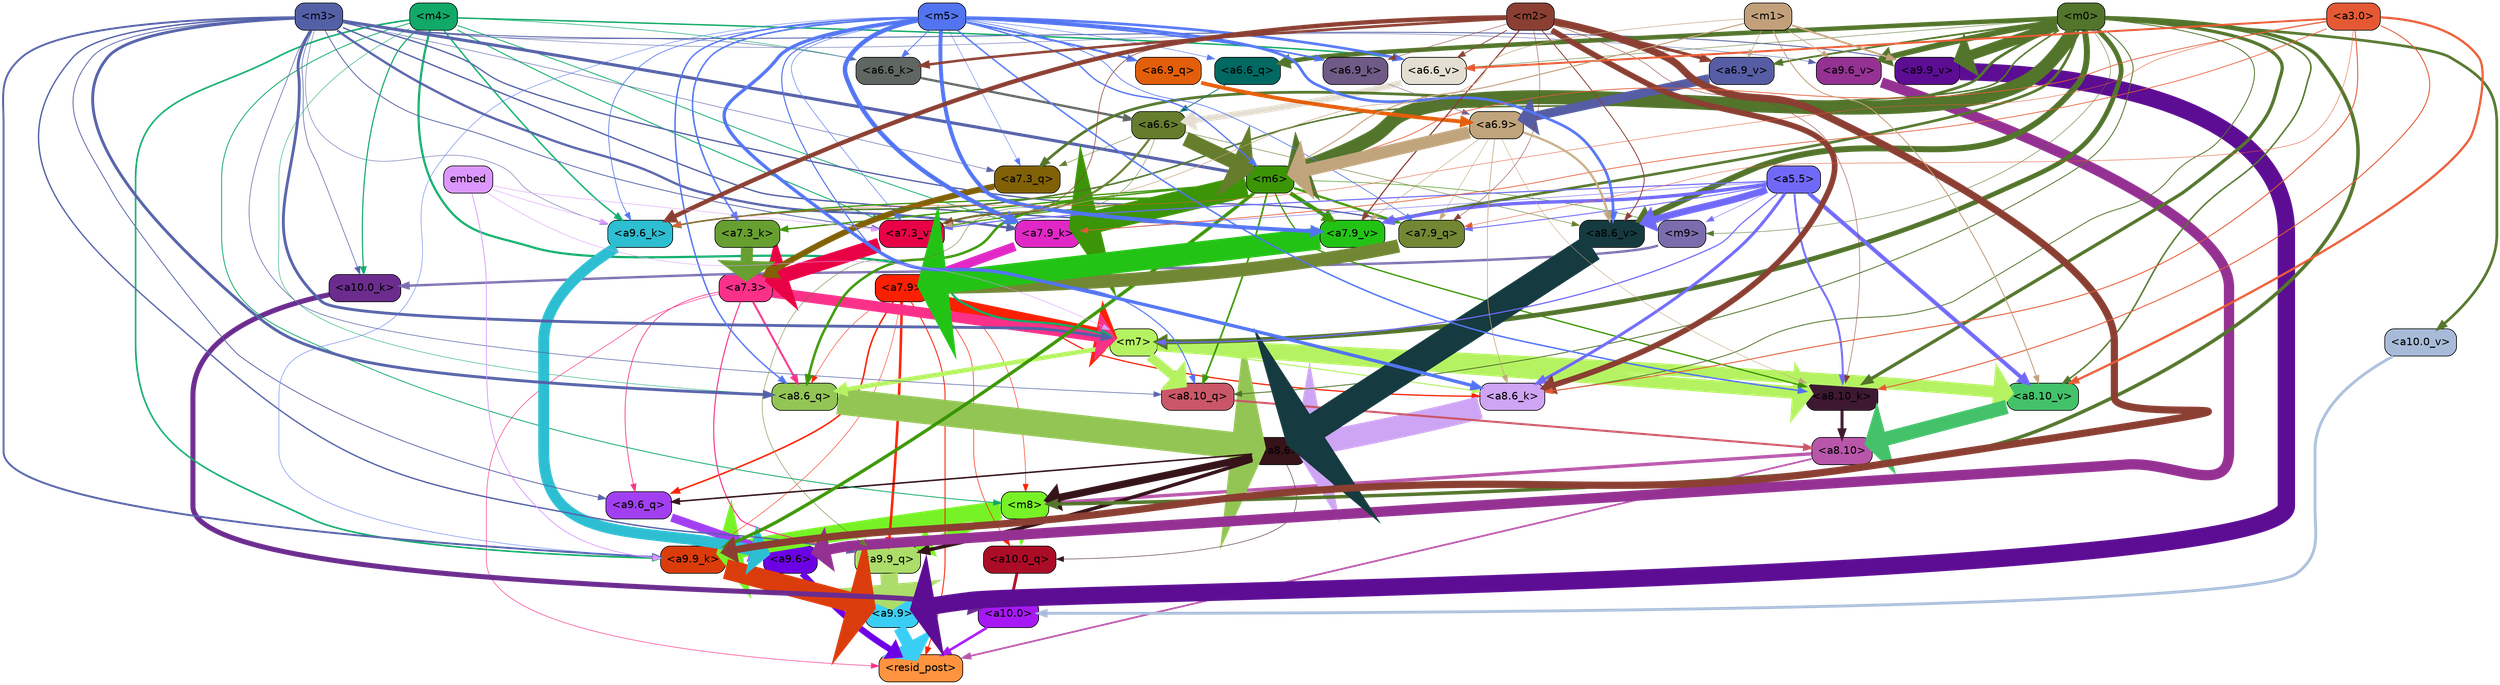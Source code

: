 strict digraph "" {
	graph [bgcolor=transparent,
		layout=dot,
		overlap=false,
		splines=true
	];
	"<a10.0>"	[color=black,
		fillcolor="#a719f4",
		fontname=Helvetica,
		shape=box,
		style="filled, rounded"];
	"<resid_post>"	[color=black,
		fillcolor="#ff933f",
		fontname=Helvetica,
		shape=box,
		style="filled, rounded"];
	"<a10.0>" -> "<resid_post>"	[color="#a719f4",
		penwidth=3.4253244400024414];
	"<a9.9>"	[color=black,
		fillcolor="#3bcef5",
		fontname=Helvetica,
		shape=box,
		style="filled, rounded"];
	"<a9.9>" -> "<resid_post>"	[color="#3bcef5",
		penwidth=16.05378818511963];
	"<a9.6>"	[color=black,
		fillcolor="#6d01e5",
		fontname=Helvetica,
		shape=box,
		style="filled, rounded"];
	"<a9.6>" -> "<resid_post>"	[color="#6d01e5",
		penwidth=8.33797836303711];
	"<a8.10>"	[color=black,
		fillcolor="#b856aa",
		fontname=Helvetica,
		shape=box,
		style="filled, rounded"];
	"<a8.10>" -> "<resid_post>"	[color="#b856aa",
		penwidth=2.3390636444091797];
	"<m8>"	[color=black,
		fillcolor="#77f226",
		fontname=Helvetica,
		shape=box,
		style="filled, rounded"];
	"<a8.10>" -> "<m8>"	[color="#b856aa",
		penwidth=4.388927459716797];
	"<a7.9>"	[color=black,
		fillcolor="#fb2003",
		fontname=Helvetica,
		shape=box,
		style="filled, rounded"];
	"<a7.9>" -> "<resid_post>"	[color="#fb2003",
		penwidth=1.1926651000976562];
	"<a10.0_q>"	[color=black,
		fillcolor="#ab0c26",
		fontname=Helvetica,
		shape=box,
		style="filled, rounded"];
	"<a7.9>" -> "<a10.0_q>"	[color="#fb2003",
		penwidth=0.7811813354492188];
	"<a7.9>" -> "<m8>"	[color="#fb2003",
		penwidth=0.6738662719726562];
	"<a9.9_q>"	[color=black,
		fillcolor="#acdc69",
		fontname=Helvetica,
		shape=box,
		style="filled, rounded"];
	"<a7.9>" -> "<a9.9_q>"	[color="#fb2003",
		penwidth=3.33896541595459];
	"<a9.6_q>"	[color=black,
		fillcolor="#a13ff1",
		fontname=Helvetica,
		shape=box,
		style="filled, rounded"];
	"<a7.9>" -> "<a9.6_q>"	[color="#fb2003",
		penwidth=2.0531044006347656];
	"<a9.9_k>"	[color=black,
		fillcolor="#db3c0c",
		fontname=Helvetica,
		shape=box,
		style="filled, rounded"];
	"<a7.9>" -> "<a9.9_k>"	[color="#fb2003",
		penwidth=0.6];
	"<a8.6_q>"	[color=black,
		fillcolor="#92c554",
		fontname=Helvetica,
		shape=box,
		style="filled, rounded"];
	"<a7.9>" -> "<a8.6_q>"	[color="#fb2003",
		penwidth=0.6];
	"<a8.6_k>"	[color=black,
		fillcolor="#cea4f4",
		fontname=Helvetica,
		shape=box,
		style="filled, rounded"];
	"<a7.9>" -> "<a8.6_k>"	[color="#fb2003",
		penwidth=1.5751152038574219];
	"<m7>"	[color=black,
		fillcolor="#b5f262",
		fontname=Helvetica,
		shape=box,
		style="filled, rounded"];
	"<a7.9>" -> "<m7>"	[color="#fb2003",
		penwidth=17.67833709716797];
	"<a7.3>"	[color=black,
		fillcolor="#fb3089",
		fontname=Helvetica,
		shape=box,
		style="filled, rounded"];
	"<a7.3>" -> "<resid_post>"	[color="#fb3089",
		penwidth=0.7339706420898438];
	"<a7.3>" -> "<a9.9_q>"	[color="#fb3089",
		penwidth=1.3609809875488281];
	"<a7.3>" -> "<a9.6_q>"	[color="#fb3089",
		penwidth=0.9587650299072266];
	"<a7.3>" -> "<a8.6_q>"	[color="#fb3089",
		penwidth=2.597522735595703];
	"<a7.3>" -> "<m7>"	[color="#fb3089",
		penwidth=13.925512313842773];
	"<a10.0_q>" -> "<a10.0>"	[color="#ab0c26",
		penwidth=3.861766815185547];
	"<a10.0_k>"	[color=black,
		fillcolor="#6b2c8e",
		fontname=Helvetica,
		shape=box,
		style="filled, rounded"];
	"<a10.0_k>" -> "<a10.0>"	[color="#6b2c8e",
		penwidth=6.691814422607422];
	"<a10.0_v>"	[color=black,
		fillcolor="#a7bbd8",
		fontname=Helvetica,
		shape=box,
		style="filled, rounded"];
	"<a10.0_v>" -> "<a10.0>"	[color="#a7bbd8",
		penwidth=3.703948974609375];
	"<m8>" -> "<a10.0_q>"	[color="#77f226",
		penwidth=0.6];
	"<m8>" -> "<a9.9_q>"	[color="#77f226",
		penwidth=10.407995223999023];
	"<m8>" -> "<a9.9_k>"	[color="#77f226",
		penwidth=22.67278480529785];
	"<a8.6>"	[color=black,
		fillcolor="#351319",
		fontname=Helvetica,
		shape=box,
		style="filled, rounded"];
	"<a8.6>" -> "<a10.0_q>"	[color="#351319",
		penwidth=0.6];
	"<a8.6>" -> "<m8>"	[color="#351319",
		penwidth=9.616483688354492];
	"<a8.6>" -> "<a9.9_q>"	[color="#351319",
		penwidth=4.681654930114746];
	"<a8.6>" -> "<a9.6_q>"	[color="#351319",
		penwidth=2.0046749114990234];
	"<m9>"	[color=black,
		fillcolor="#7b6dad",
		fontname=Helvetica,
		shape=box,
		style="filled, rounded"];
	"<m9>" -> "<a10.0_k>"	[color="#7b6dad",
		penwidth=3.1536026000976562];
	"<m4>"	[color=black,
		fillcolor="#10a968",
		fontname=Helvetica,
		shape=box,
		style="filled, rounded"];
	"<m4>" -> "<a10.0_k>"	[color="#10a968",
		penwidth=1.4532089233398438];
	"<m4>" -> "<m8>"	[color="#10a968",
		penwidth=1.1121444702148438];
	"<m4>" -> "<a9.9_k>"	[color="#10a968",
		penwidth=2.1296005249023438];
	"<a9.6_k>"	[color=black,
		fillcolor="#2dbed2",
		fontname=Helvetica,
		shape=box,
		style="filled, rounded"];
	"<m4>" -> "<a9.6_k>"	[color="#10a968",
		penwidth=1.93524169921875];
	"<m4>" -> "<a8.6_q>"	[color="#10a968",
		penwidth=0.6086311340332031];
	"<m4>" -> "<m7>"	[color="#10a968",
		penwidth=2.9153175354003906];
	"<a7.9_k>"	[color=black,
		fillcolor="#e128c6",
		fontname=Helvetica,
		shape=box,
		style="filled, rounded"];
	"<m4>" -> "<a7.9_k>"	[color="#10a968",
		penwidth=1.0983266830444336];
	"<a7.3_v>"	[color=black,
		fillcolor="#e80245",
		fontname=Helvetica,
		shape=box,
		style="filled, rounded"];
	"<m4>" -> "<a7.3_v>"	[color="#10a968",
		penwidth=1.2746734619140625];
	"<a6.6_k>"	[color=black,
		fillcolor="#606662",
		fontname=Helvetica,
		shape=box,
		style="filled, rounded"];
	"<m4>" -> "<a6.6_k>"	[color="#10a968",
		penwidth=0.7470474243164062];
	"<a6.6_v>"	[color=black,
		fillcolor="#e4dfd2",
		fontname=Helvetica,
		shape=box,
		style="filled, rounded"];
	"<m4>" -> "<a6.6_v>"	[color="#10a968",
		penwidth=1.873147964477539];
	"<m3>"	[color=black,
		fillcolor="#5460a6",
		fontname=Helvetica,
		shape=box,
		style="filled, rounded"];
	"<m3>" -> "<a10.0_k>"	[color="#5460a6",
		penwidth=0.8012542724609375];
	"<m6>"	[color=black,
		fillcolor="#3b9506",
		fontname=Helvetica,
		shape=box,
		style="filled, rounded"];
	"<m3>" -> "<m6>"	[color="#5460a6",
		penwidth=4.0873308181762695];
	"<m3>" -> "<a9.9_q>"	[color="#5460a6",
		penwidth=1.8098411560058594];
	"<m3>" -> "<a9.6_q>"	[color="#5460a6",
		penwidth=1.0731983184814453];
	"<m3>" -> "<a9.9_k>"	[color="#5460a6",
		penwidth=2.538074493408203];
	"<m3>" -> "<a9.6_k>"	[color="#5460a6",
		penwidth=0.6];
	"<a9.9_v>"	[color=black,
		fillcolor="#5c0d93",
		fontname=Helvetica,
		shape=box,
		style="filled, rounded"];
	"<m3>" -> "<a9.9_v>"	[color="#5460a6",
		penwidth=1.1908531188964844];
	"<a9.6_v>"	[color=black,
		fillcolor="#943192",
		fontname=Helvetica,
		shape=box,
		style="filled, rounded"];
	"<m3>" -> "<a9.6_v>"	[color="#5460a6",
		penwidth=0.6];
	"<a8.10_q>"	[color=black,
		fillcolor="#c95767",
		fontname=Helvetica,
		shape=box,
		style="filled, rounded"];
	"<m3>" -> "<a8.10_q>"	[color="#5460a6",
		penwidth=0.7969093322753906];
	"<m3>" -> "<a8.6_q>"	[color="#5460a6",
		penwidth=3.8069801330566406];
	"<m3>" -> "<m7>"	[color="#5460a6",
		penwidth=3.7463531494140625];
	"<a7.9_q>"	[color=black,
		fillcolor="#728734",
		fontname=Helvetica,
		shape=box,
		style="filled, rounded"];
	"<m3>" -> "<a7.9_q>"	[color="#5460a6",
		penwidth=1.7077007293701172];
	"<a7.3_q>"	[color=black,
		fillcolor="#816106",
		fontname=Helvetica,
		shape=box,
		style="filled, rounded"];
	"<m3>" -> "<a7.3_q>"	[color="#5460a6",
		penwidth=0.6810226440429688];
	"<m3>" -> "<a7.9_k>"	[color="#5460a6",
		penwidth=3.0535898208618164];
	"<a7.9_v>"	[color=black,
		fillcolor="#23c316",
		fontname=Helvetica,
		shape=box,
		style="filled, rounded"];
	"<m3>" -> "<a7.9_v>"	[color="#5460a6",
		penwidth=1.8027725219726562];
	"<m3>" -> "<a7.3_v>"	[color="#5460a6",
		penwidth=1.0946578979492188];
	"<m3>" -> "<a6.6_k>"	[color="#5460a6",
		penwidth=0.6740627288818359];
	"<m0>"	[color=black,
		fillcolor="#52742b",
		fontname=Helvetica,
		shape=box,
		style="filled, rounded"];
	"<m0>" -> "<a10.0_v>"	[color="#52742b",
		penwidth=3.520832061767578];
	"<m0>" -> "<m8>"	[color="#52742b",
		penwidth=4.624839782714844];
	"<m0>" -> "<m9>"	[color="#52742b",
		penwidth=0.6];
	"<m0>" -> "<m6>"	[color="#52742b",
		penwidth=18.578011751174927];
	"<m0>" -> "<a9.6_k>"	[color="#52742b",
		penwidth=2.0742149353027344];
	"<m0>" -> "<a9.9_v>"	[color="#52742b",
		penwidth=13.6649169921875];
	"<m0>" -> "<a9.6_v>"	[color="#52742b",
		penwidth=7.575786590576172];
	"<m0>" -> "<a8.10_q>"	[color="#52742b",
		penwidth=1.1731605529785156];
	"<a8.10_k>"	[color=black,
		fillcolor="#3e1831",
		fontname=Helvetica,
		shape=box,
		style="filled, rounded"];
	"<m0>" -> "<a8.10_k>"	[color="#52742b",
		penwidth=4.350425720214844];
	"<m0>" -> "<a8.6_k>"	[color="#52742b",
		penwidth=1.1486854553222656];
	"<a8.10_v>"	[color=black,
		fillcolor="#43c26a",
		fontname=Helvetica,
		shape=box,
		style="filled, rounded"];
	"<m0>" -> "<a8.10_v>"	[color="#52742b",
		penwidth=2.0526657104492188];
	"<a8.6_v>"	[color=black,
		fillcolor="#153a3f",
		fontname=Helvetica,
		shape=box,
		style="filled, rounded"];
	"<m0>" -> "<a8.6_v>"	[color="#52742b",
		penwidth=7.951751708984375];
	"<m0>" -> "<m7>"	[color="#52742b",
		penwidth=6.283721923828125];
	"<m0>" -> "<a7.3_q>"	[color="#52742b",
		penwidth=3.6216583251953125];
	"<m0>" -> "<a7.9_v>"	[color="#52742b",
		penwidth=3.447589874267578];
	"<a6.6_q>"	[color=black,
		fillcolor="#016961",
		fontname=Helvetica,
		shape=box,
		style="filled, rounded"];
	"<m0>" -> "<a6.6_q>"	[color="#52742b",
		penwidth=5.959924697875977];
	"<a6.9_v>"	[color=black,
		fillcolor="#565da4",
		fontname=Helvetica,
		shape=box,
		style="filled, rounded"];
	"<m0>" -> "<a6.9_v>"	[color="#52742b",
		penwidth=2.383556365966797];
	"<m0>" -> "<a6.6_v>"	[color="#52742b",
		penwidth=0.6];
	"<m6>" -> "<m9>"	[color="#3b9506",
		penwidth=0.7276992797851562];
	"<m6>" -> "<a9.9_k>"	[color="#3b9506",
		penwidth=4.405937194824219];
	"<m6>" -> "<a9.6_k>"	[color="#3b9506",
		penwidth=1.6540985107421875];
	"<m6>" -> "<a8.10_q>"	[color="#3b9506",
		penwidth=2.2618331909179688];
	"<m6>" -> "<a8.6_q>"	[color="#3b9506",
		penwidth=3.241657257080078];
	"<m6>" -> "<a8.10_k>"	[color="#3b9506",
		penwidth=1.733642578125];
	"<m6>" -> "<a7.9_q>"	[color="#3b9506",
		penwidth=2.9651412963867188];
	"<m6>" -> "<a7.9_k>"	[color="#3b9506",
		penwidth=29.52049446105957];
	"<a7.3_k>"	[color=black,
		fillcolor="#679f30",
		fontname=Helvetica,
		shape=box,
		style="filled, rounded"];
	"<m6>" -> "<a7.3_k>"	[color="#3b9506",
		penwidth=1.8433246612548828];
	"<m6>" -> "<a7.9_v>"	[color="#3b9506",
		penwidth=5.381137847900391];
	"<m6>" -> "<a7.3_v>"	[color="#3b9506",
		penwidth=1.3778877258300781];
	"<a5.5>"	[color=black,
		fillcolor="#7069f8",
		fontname=Helvetica,
		shape=box,
		style="filled, rounded"];
	"<a5.5>" -> "<m9>"	[color="#7069f8",
		penwidth=0.6];
	"<a5.5>" -> "<a8.10_k>"	[color="#7069f8",
		penwidth=2.6749038696289062];
	"<a5.5>" -> "<a8.6_k>"	[color="#7069f8",
		penwidth=3.9810218811035156];
	"<a5.5>" -> "<a8.10_v>"	[color="#7069f8",
		penwidth=5.2978057861328125];
	"<a5.5>" -> "<a8.6_v>"	[color="#7069f8",
		penwidth=9.177913665771484];
	"<a5.5>" -> "<m7>"	[color="#7069f8",
		penwidth=1.5525360107421875];
	"<a5.5>" -> "<a7.9_q>"	[color="#7069f8",
		penwidth=1.22930908203125];
	"<a5.5>" -> "<a7.9_k>"	[color="#7069f8",
		penwidth=0.6708955764770508];
	"<a5.5>" -> "<a7.9_v>"	[color="#7069f8",
		penwidth=4.432796478271484];
	"<a5.5>" -> "<a7.3_v>"	[color="#7069f8",
		penwidth=1.4417800903320312];
	"<a9.9_q>" -> "<a9.9>"	[color="#acdc69",
		penwidth=23.20368194580078];
	"<a9.6_q>" -> "<a9.6>"	[color="#a13ff1",
		penwidth=11.181507110595703];
	"<a9.9_k>" -> "<a9.9>"	[color="#db3c0c",
		penwidth=26.641464233398438];
	"<a9.6_k>" -> "<a9.6>"	[color="#2dbed2",
		penwidth=14.532459259033203];
	"<a9.9_v>" -> "<a9.9>"	[color="#5c0d93",
		penwidth=23.02225112915039];
	"<a9.6_v>" -> "<a9.6>"	[color="#943192",
		penwidth=13.634431838989258];
	"<a6.6>"	[color=black,
		fillcolor="#657d2d",
		fontname=Helvetica,
		shape=box,
		style="filled, rounded"];
	"<a6.6>" -> "<m6>"	[color="#657d2d",
		penwidth=19.58005142211914];
	"<a6.6>" -> "<a9.9_q>"	[color="#657d2d",
		penwidth=0.6];
	"<a6.6>" -> "<a8.6_v>"	[color="#657d2d",
		penwidth=0.6731643676757812];
	"<a6.6>" -> "<a7.3_q>"	[color="#657d2d",
		penwidth=0.6];
	"<a6.6>" -> "<a7.3_v>"	[color="#657d2d",
		penwidth=2.8381996154785156];
	"<m5>"	[color=black,
		fillcolor="#5274f0",
		fontname=Helvetica,
		shape=box,
		style="filled, rounded"];
	"<m5>" -> "<m6>"	[color="#5274f0",
		penwidth=1.7808427810668945];
	"<m5>" -> "<a9.9_k>"	[color="#5274f0",
		penwidth=0.6];
	"<m5>" -> "<a9.6_k>"	[color="#5274f0",
		penwidth=0.9087238311767578];
	"<m5>" -> "<a8.10_q>"	[color="#5274f0",
		penwidth=1.3886604309082031];
	"<m5>" -> "<a8.6_q>"	[color="#5274f0",
		penwidth=1.8975334167480469];
	"<m5>" -> "<a8.10_k>"	[color="#5274f0",
		penwidth=1.9560012817382812];
	"<m5>" -> "<a8.6_k>"	[color="#5274f0",
		penwidth=4.4348602294921875];
	"<m5>" -> "<a8.6_v>"	[color="#5274f0",
		penwidth=3.547332763671875];
	"<m5>" -> "<a7.9_q>"	[color="#5274f0",
		penwidth=0.9239292144775391];
	"<m5>" -> "<a7.3_q>"	[color="#5274f0",
		penwidth=0.6050910949707031];
	"<m5>" -> "<a7.9_k>"	[color="#5274f0",
		penwidth=5.895898818969727];
	"<m5>" -> "<a7.3_k>"	[color="#5274f0",
		penwidth=2.047999382019043];
	"<m5>" -> "<a7.9_v>"	[color="#5274f0",
		penwidth=5.163473129272461];
	"<m5>" -> "<a7.3_v>"	[color="#5274f0",
		penwidth=0.7120857238769531];
	"<a6.9_q>"	[color=black,
		fillcolor="#e35e0a",
		fontname=Helvetica,
		shape=box,
		style="filled, rounded"];
	"<m5>" -> "<a6.9_q>"	[color="#5274f0",
		penwidth=2.6011505126953125];
	"<m5>" -> "<a6.6_q>"	[color="#5274f0",
		penwidth=0.6670303344726562];
	"<a6.9_k>"	[color=black,
		fillcolor="#705a86",
		fontname=Helvetica,
		shape=box,
		style="filled, rounded"];
	"<m5>" -> "<a6.9_k>"	[color="#5274f0",
		penwidth=2.202533721923828];
	"<m5>" -> "<a6.6_k>"	[color="#5274f0",
		penwidth=1.00042724609375];
	"<m5>" -> "<a6.6_v>"	[color="#5274f0",
		penwidth=3.4290390014648438];
	"<m2>"	[color=black,
		fillcolor="#8a3f32",
		fontname=Helvetica,
		shape=box,
		style="filled, rounded"];
	"<m2>" -> "<a9.9_k>"	[color="#8a3f32",
		penwidth=9.546476364135742];
	"<m2>" -> "<a9.6_k>"	[color="#8a3f32",
		penwidth=5.765581130981445];
	"<m2>" -> "<a8.10_k>"	[color="#8a3f32",
		penwidth=0.6];
	"<m2>" -> "<a8.6_k>"	[color="#8a3f32",
		penwidth=7.5130767822265625];
	"<m2>" -> "<a8.6_v>"	[color="#8a3f32",
		penwidth=1.1399917602539062];
	"<m2>" -> "<a7.9_q>"	[color="#8a3f32",
		penwidth=0.6];
	"<m2>" -> "<a7.9_v>"	[color="#8a3f32",
		penwidth=1.5795440673828125];
	"<m2>" -> "<a7.3_v>"	[color="#8a3f32",
		penwidth=0.8394660949707031];
	"<m2>" -> "<a6.9_k>"	[color="#8a3f32",
		penwidth=0.6];
	"<m2>" -> "<a6.6_k>"	[color="#8a3f32",
		penwidth=3.2944984436035156];
	"<m2>" -> "<a6.9_v>"	[color="#8a3f32",
		penwidth=3.973684310913086];
	"<m2>" -> "<a6.6_v>"	[color="#8a3f32",
		penwidth=0.9880199432373047];
	embed	[color=black,
		fillcolor="#dc97fe",
		fontname=Helvetica,
		shape=box,
		style="filled, rounded"];
	embed -> "<a9.9_k>"	[color="#dc97fe",
		penwidth=1.044057846069336];
	embed -> "<a9.6_k>"	[color="#dc97fe",
		penwidth=0.6];
	embed -> "<m7>"	[color="#dc97fe",
		penwidth=0.6];
	embed -> "<a7.3_v>"	[color="#dc97fe",
		penwidth=0.6];
	"<a3.0>"	[color=black,
		fillcolor="#e45933",
		fontname=Helvetica,
		shape=box,
		style="filled, rounded"];
	"<a3.0>" -> "<m6>"	[color="#e45933",
		penwidth=0.9893608093261719];
	"<a3.0>" -> "<a9.6_k>"	[color="#e45933",
		penwidth=0.6];
	"<a3.0>" -> "<a8.10_k>"	[color="#e45933",
		penwidth=1.2375259399414062];
	"<a3.0>" -> "<a8.6_k>"	[color="#e45933",
		penwidth=1.2278594970703125];
	"<a3.0>" -> "<a8.10_v>"	[color="#e45933",
		penwidth=2.9724464416503906];
	"<a3.0>" -> "<a7.9_q>"	[color="#e45933",
		penwidth=0.6];
	"<a3.0>" -> "<a7.9_k>"	[color="#e45933",
		penwidth=0.9558658599853516];
	"<a3.0>" -> "<a6.6_v>"	[color="#e45933",
		penwidth=2.5804481506347656];
	"<m1>"	[color=black,
		fillcolor="#c2a07b",
		fontname=Helvetica,
		shape=box,
		style="filled, rounded"];
	"<m1>" -> "<m6>"	[color="#c2a07b",
		penwidth=1.3794612884521484];
	"<m1>" -> "<a9.9_v>"	[color="#c2a07b",
		penwidth=2.484710693359375];
	"<m1>" -> "<a9.6_v>"	[color="#c2a07b",
		penwidth=0.8296928405761719];
	"<m1>" -> "<a8.10_v>"	[color="#c2a07b",
		penwidth=1.2231903076171875];
	"<m1>" -> "<a7.3_v>"	[color="#c2a07b",
		penwidth=0.7203178405761719];
	"<m1>" -> "<a6.9_v>"	[color="#c2a07b",
		penwidth=0.7137031555175781];
	"<a8.10_q>" -> "<a8.10>"	[color="#c95767",
		penwidth=2.6974411010742188];
	"<a8.6_q>" -> "<a8.6>"	[color="#92c554",
		penwidth=34.91962909698486];
	"<a8.10_k>" -> "<a8.10>"	[color="#3e1831",
		penwidth=3.9815139770507812];
	"<a8.6_k>" -> "<a8.6>"	[color="#cea4f4",
		penwidth=30.12779998779297];
	"<a8.10_v>" -> "<a8.10>"	[color="#43c26a",
		penwidth=18.80433464050293];
	"<a8.6_v>" -> "<a8.6>"	[color="#153a3f",
		penwidth=37.04597568511963];
	"<m7>" -> "<a8.10_q>"	[color="#b5f262",
		penwidth=12.189899444580078];
	"<m7>" -> "<a8.6_q>"	[color="#b5f262",
		penwidth=5.949329376220703];
	"<m7>" -> "<a8.10_k>"	[color="#b5f262",
		penwidth=16.634174346923828];
	"<m7>" -> "<a8.6_k>"	[color="#b5f262",
		penwidth=1.4160232543945312];
	"<m7>" -> "<a8.10_v>"	[color="#b5f262",
		penwidth=15.893604278564453];
	"<a6.9>"	[color=black,
		fillcolor="#c0a47b",
		fontname=Helvetica,
		shape=box,
		style="filled, rounded"];
	"<a6.9>" -> "<m6>"	[color="#c0a47b",
		penwidth=16.39166831970215];
	"<a6.9>" -> "<a8.10_k>"	[color="#c0a47b",
		penwidth=0.6];
	"<a6.9>" -> "<a8.6_k>"	[color="#c0a47b",
		penwidth=0.8667373657226562];
	"<a6.9>" -> "<a8.6_v>"	[color="#c0a47b",
		penwidth=2.8011817932128906];
	"<a6.9>" -> "<a7.9_q>"	[color="#c0a47b",
		penwidth=0.6];
	"<a6.9>" -> "<a7.9_v>"	[color="#c0a47b",
		penwidth=0.6784553527832031];
	"<a7.9_q>" -> "<a7.9>"	[color="#728734",
		penwidth=17.651885986328125];
	"<a7.3_q>" -> "<a7.3>"	[color="#816106",
		penwidth=7.866306304931641];
	"<a7.9_k>" -> "<a7.9>"	[color="#e128c6",
		penwidth=12.17039680480957];
	"<a7.3_k>" -> "<a7.3>"	[color="#679f30",
		penwidth=16.016246795654297];
	"<a7.9_v>" -> "<a7.9>"	[color="#23c316",
		penwidth=29.394658088684082];
	"<a7.3_v>" -> "<a7.3>"	[color="#e80245",
		penwidth=19.01776695251465];
	"<a6.9_q>" -> "<a6.9>"	[color="#e35e0a",
		penwidth=5.041379928588867];
	"<a6.6_q>" -> "<a6.6>"	[color="#016961",
		penwidth=1.0210704803466797];
	"<a6.9_k>" -> "<a6.9>"	[color="#705a86",
		penwidth=0.6];
	"<a6.6_k>" -> "<a6.6>"	[color="#606662",
		penwidth=3.0834922790527344];
	"<a6.9_v>" -> "<a6.9>"	[color="#565da4",
		penwidth=12.179949760437012];
	"<a6.6_v>" -> "<a6.6>"	[color="#e4dfd2",
		penwidth=8.061713218688965];
}
